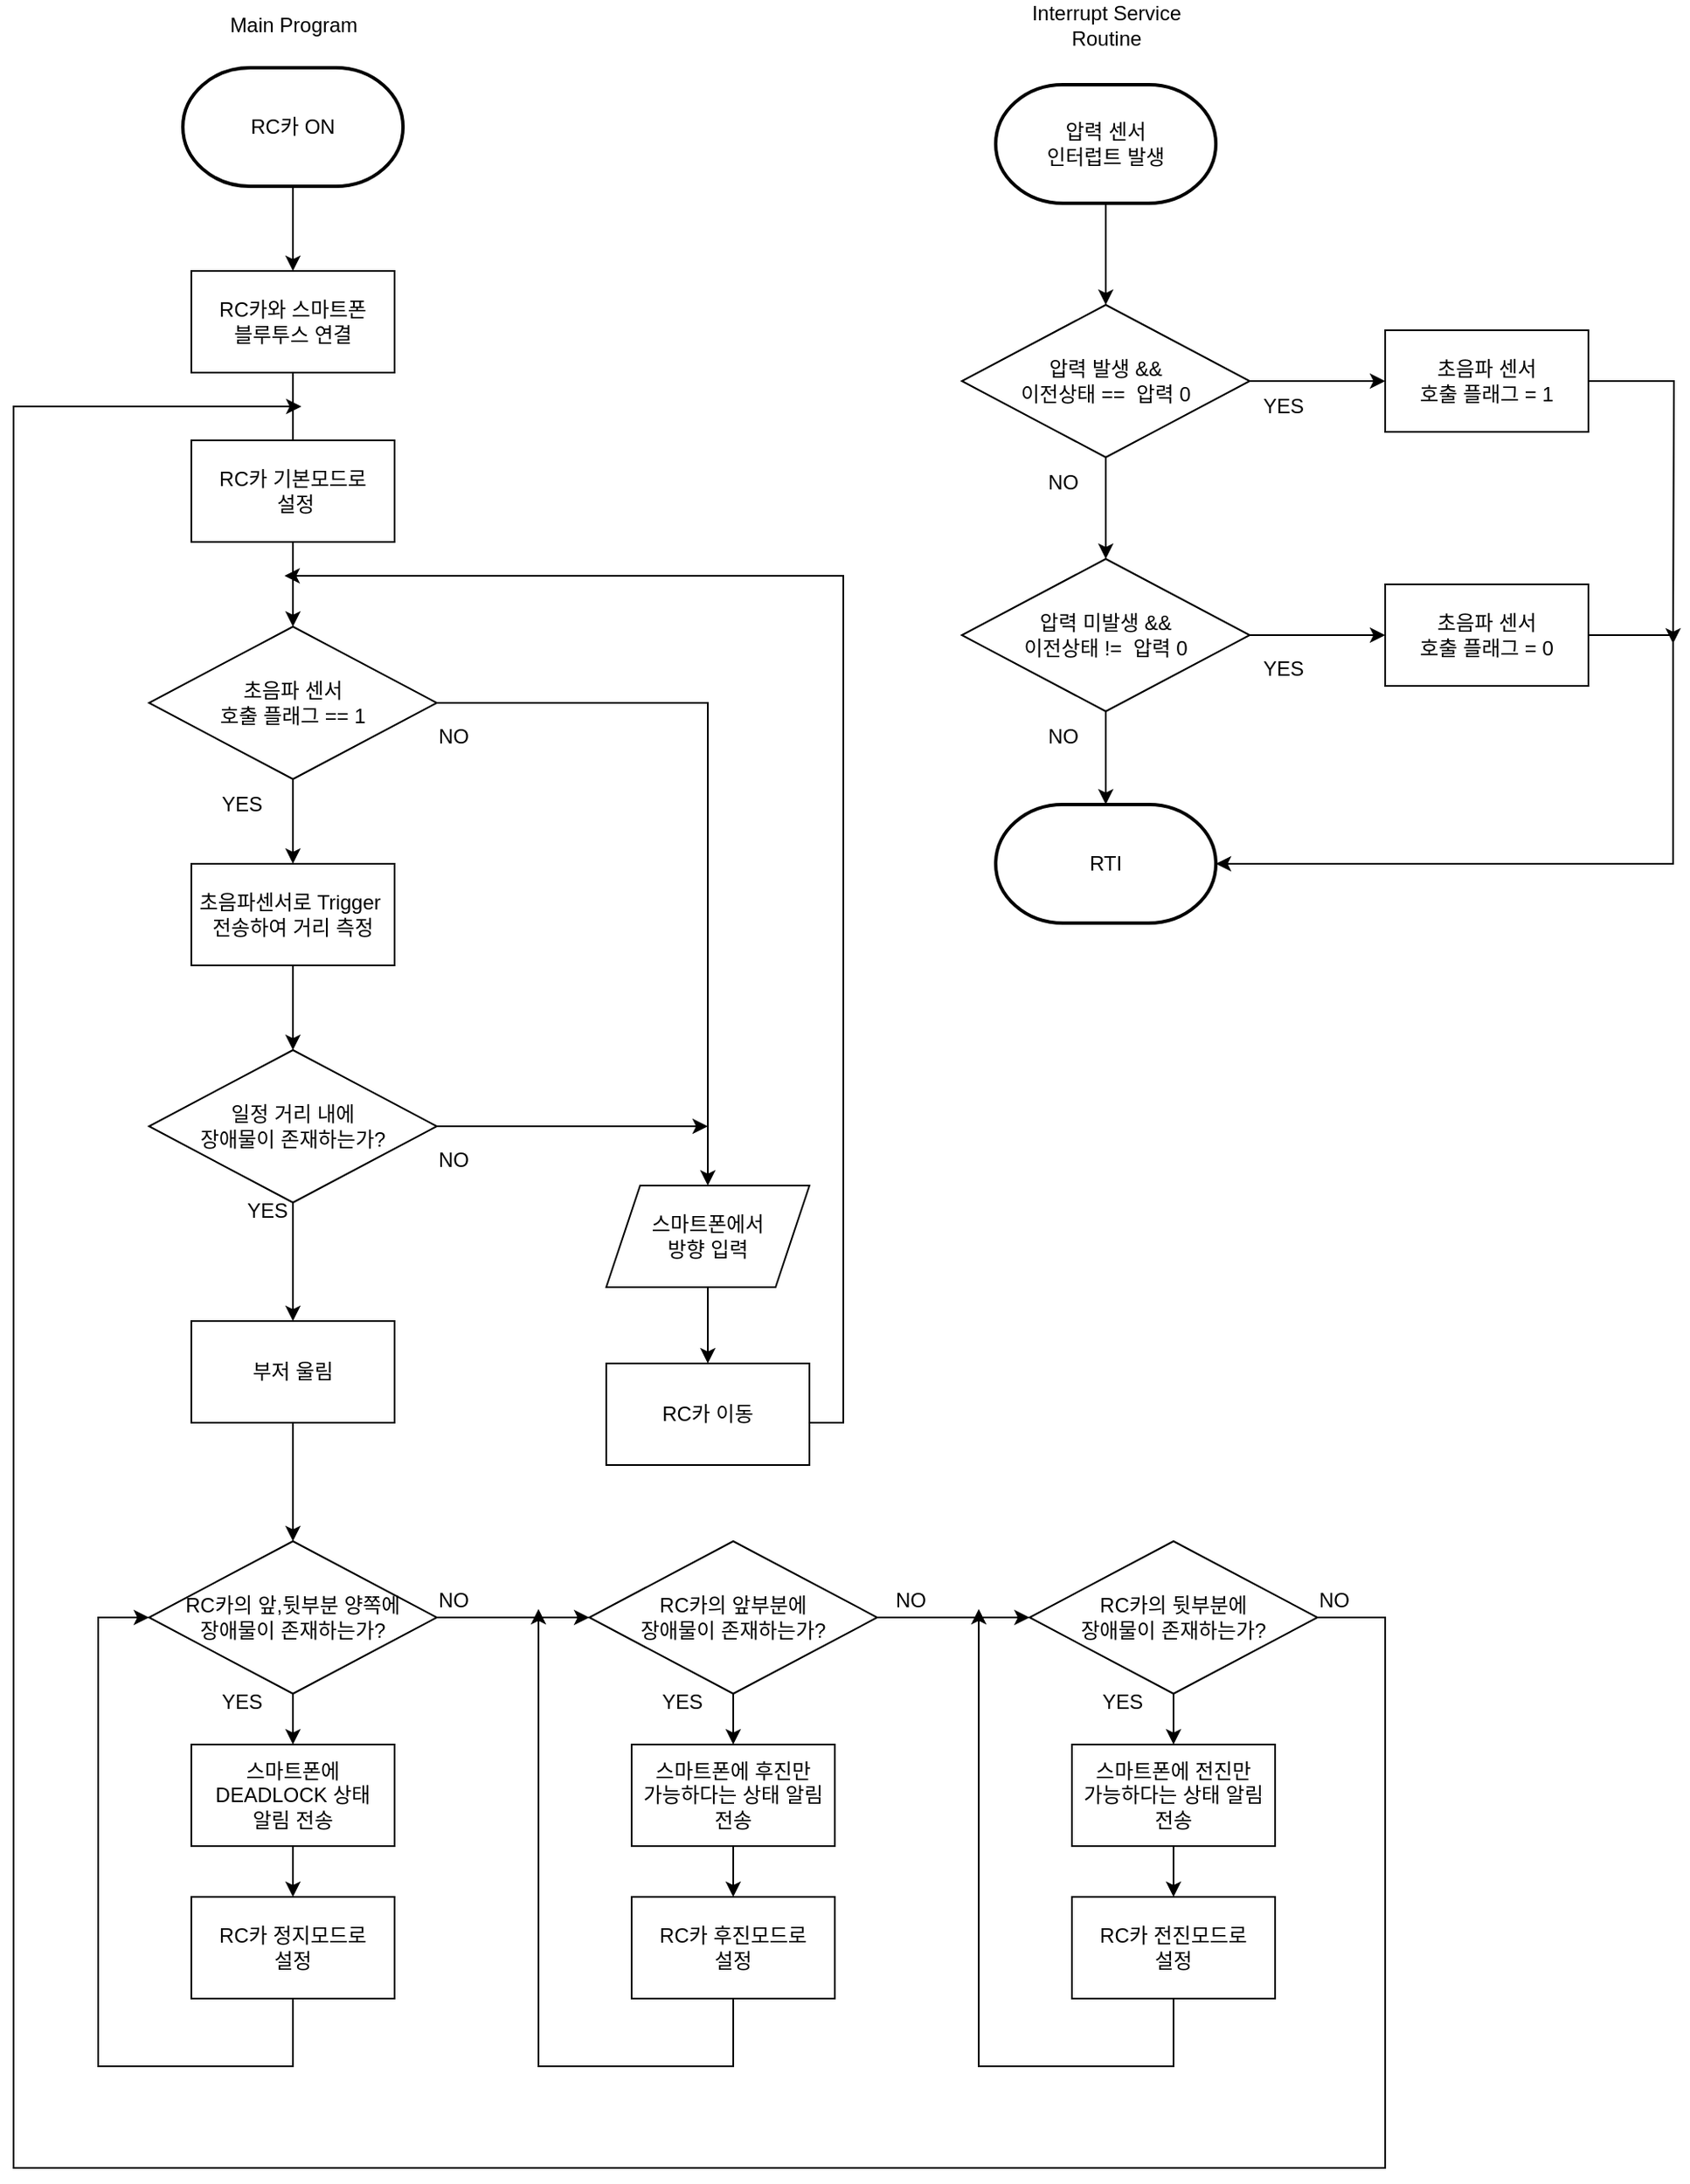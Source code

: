 <mxfile version="15.6.5" type="device"><diagram id="C5RBs43oDa-KdzZeNtuy" name="Page-1"><mxGraphModel dx="1673" dy="829" grid="1" gridSize="10" guides="1" tooltips="1" connect="1" arrows="1" fold="1" page="1" pageScale="1" pageWidth="827" pageHeight="1169" math="0" shadow="0"><root><mxCell id="WIyWlLk6GJQsqaUBKTNV-0"/><mxCell id="WIyWlLk6GJQsqaUBKTNV-1" parent="WIyWlLk6GJQsqaUBKTNV-0"/><mxCell id="Ph25joJ_-rBzq6rPuhgD-67" style="edgeStyle=orthogonalEdgeStyle;rounded=0;orthogonalLoop=1;jettySize=auto;html=1;" parent="WIyWlLk6GJQsqaUBKTNV-1" source="Ph25joJ_-rBzq6rPuhgD-64" target="Ph25joJ_-rBzq6rPuhgD-65" edge="1"><mxGeometry relative="1" as="geometry"/></mxCell><mxCell id="Ph25joJ_-rBzq6rPuhgD-64" value="RC카 ON" style="strokeWidth=2;html=1;shape=mxgraph.flowchart.terminator;whiteSpace=wrap;" parent="WIyWlLk6GJQsqaUBKTNV-1" vertex="1"><mxGeometry x="190" y="80" width="130" height="70" as="geometry"/></mxCell><mxCell id="Ph25joJ_-rBzq6rPuhgD-68" style="edgeStyle=orthogonalEdgeStyle;rounded=0;orthogonalLoop=1;jettySize=auto;html=1;entryX=0.5;entryY=0;entryDx=0;entryDy=0;" parent="WIyWlLk6GJQsqaUBKTNV-1" source="Ph25joJ_-rBzq6rPuhgD-65" target="Ph25joJ_-rBzq6rPuhgD-70" edge="1"><mxGeometry relative="1" as="geometry"><mxPoint x="255" y="330" as="targetPoint"/></mxGeometry></mxCell><mxCell id="Ph25joJ_-rBzq6rPuhgD-65" value="RC카와 스마트폰&lt;br&gt;블루투스 연결" style="rounded=0;whiteSpace=wrap;html=1;" parent="WIyWlLk6GJQsqaUBKTNV-1" vertex="1"><mxGeometry x="195" y="200" width="120" height="60" as="geometry"/></mxCell><mxCell id="Ph25joJ_-rBzq6rPuhgD-93" style="edgeStyle=orthogonalEdgeStyle;rounded=0;orthogonalLoop=1;jettySize=auto;html=1;entryX=0.5;entryY=0;entryDx=0;entryDy=0;" parent="WIyWlLk6GJQsqaUBKTNV-1" source="Ph25joJ_-rBzq6rPuhgD-69" target="Ph25joJ_-rBzq6rPuhgD-90" edge="1"><mxGeometry relative="1" as="geometry"/></mxCell><mxCell id="Ph25joJ_-rBzq6rPuhgD-103" style="edgeStyle=orthogonalEdgeStyle;rounded=0;orthogonalLoop=1;jettySize=auto;html=1;strokeColor=default;labelBackgroundColor=default;fontColor=default;" parent="WIyWlLk6GJQsqaUBKTNV-1" source="Ph25joJ_-rBzq6rPuhgD-69" edge="1"><mxGeometry relative="1" as="geometry"><mxPoint x="500" y="705" as="targetPoint"/></mxGeometry></mxCell><mxCell id="Ph25joJ_-rBzq6rPuhgD-69" value="일정 거리 내에 &lt;br&gt;장애물이 존재하는가?" style="rhombus;whiteSpace=wrap;html=1;" parent="WIyWlLk6GJQsqaUBKTNV-1" vertex="1"><mxGeometry x="170" y="660" width="170" height="90" as="geometry"/></mxCell><mxCell id="Ph25joJ_-rBzq6rPuhgD-102" style="edgeStyle=orthogonalEdgeStyle;rounded=0;orthogonalLoop=1;jettySize=auto;html=1;entryX=0.5;entryY=0;entryDx=0;entryDy=0;" parent="WIyWlLk6GJQsqaUBKTNV-1" source="Ph25joJ_-rBzq6rPuhgD-70" target="Ph25joJ_-rBzq6rPuhgD-78" edge="1"><mxGeometry relative="1" as="geometry"><mxPoint x="450" y="455" as="targetPoint"/></mxGeometry></mxCell><mxCell id="Ph25joJ_-rBzq6rPuhgD-121" style="edgeStyle=orthogonalEdgeStyle;rounded=0;orthogonalLoop=1;jettySize=auto;html=1;entryX=0.5;entryY=0;entryDx=0;entryDy=0;" parent="WIyWlLk6GJQsqaUBKTNV-1" source="Ph25joJ_-rBzq6rPuhgD-70" target="Ph25joJ_-rBzq6rPuhgD-119" edge="1"><mxGeometry relative="1" as="geometry"/></mxCell><mxCell id="Ph25joJ_-rBzq6rPuhgD-70" value="초음파 센서&lt;br&gt;호출 플래그 == 1" style="rhombus;whiteSpace=wrap;html=1;" parent="WIyWlLk6GJQsqaUBKTNV-1" vertex="1"><mxGeometry x="170" y="410" width="170" height="90" as="geometry"/></mxCell><mxCell id="Ph25joJ_-rBzq6rPuhgD-83" style="edgeStyle=orthogonalEdgeStyle;rounded=0;orthogonalLoop=1;jettySize=auto;html=1;entryX=0.5;entryY=0;entryDx=0;entryDy=0;strokeColor=default;labelBackgroundColor=default;fontColor=default;" parent="WIyWlLk6GJQsqaUBKTNV-1" source="Ph25joJ_-rBzq6rPuhgD-78" target="Ph25joJ_-rBzq6rPuhgD-79" edge="1"><mxGeometry relative="1" as="geometry"/></mxCell><mxCell id="Ph25joJ_-rBzq6rPuhgD-78" value="스마트폰에서 &lt;br&gt;방향 입력" style="shape=parallelogram;perimeter=parallelogramPerimeter;whiteSpace=wrap;html=1;fixedSize=1;strokeColor=default;labelBackgroundColor=default;fontColor=default;" parent="WIyWlLk6GJQsqaUBKTNV-1" vertex="1"><mxGeometry x="440" y="740" width="120" height="60" as="geometry"/></mxCell><mxCell id="Ph25joJ_-rBzq6rPuhgD-123" style="edgeStyle=orthogonalEdgeStyle;rounded=0;orthogonalLoop=1;jettySize=auto;html=1;strokeColor=default;labelBackgroundColor=default;fontColor=default;" parent="WIyWlLk6GJQsqaUBKTNV-1" source="Ph25joJ_-rBzq6rPuhgD-79" edge="1"><mxGeometry relative="1" as="geometry"><mxPoint x="250" y="380" as="targetPoint"/><Array as="points"><mxPoint x="580" y="880"/><mxPoint x="580" y="380"/><mxPoint x="250" y="380"/></Array></mxGeometry></mxCell><mxCell id="Ph25joJ_-rBzq6rPuhgD-79" value="RC카 이동" style="rounded=0;whiteSpace=wrap;html=1;strokeColor=default;labelBackgroundColor=default;fontColor=default;" parent="WIyWlLk6GJQsqaUBKTNV-1" vertex="1"><mxGeometry x="440" y="845" width="120" height="60" as="geometry"/></mxCell><mxCell id="Ph25joJ_-rBzq6rPuhgD-88" value="NO" style="text;html=1;strokeColor=none;fillColor=none;align=center;verticalAlign=middle;whiteSpace=wrap;rounded=0;" parent="WIyWlLk6GJQsqaUBKTNV-1" vertex="1"><mxGeometry x="320" y="460" width="60" height="30" as="geometry"/></mxCell><mxCell id="Ph25joJ_-rBzq6rPuhgD-89" value="YES" style="text;html=1;strokeColor=none;fillColor=none;align=center;verticalAlign=middle;whiteSpace=wrap;rounded=0;" parent="WIyWlLk6GJQsqaUBKTNV-1" vertex="1"><mxGeometry x="195" y="500" width="60" height="30" as="geometry"/></mxCell><mxCell id="Izph4YJ1CZVnMWlPrsz2-2" style="edgeStyle=orthogonalEdgeStyle;rounded=0;orthogonalLoop=1;jettySize=auto;html=1;entryX=0.5;entryY=0;entryDx=0;entryDy=0;labelBackgroundColor=default;fontColor=default;strokeColor=default;" edge="1" parent="WIyWlLk6GJQsqaUBKTNV-1" source="Ph25joJ_-rBzq6rPuhgD-90" target="Izph4YJ1CZVnMWlPrsz2-0"><mxGeometry relative="1" as="geometry"/></mxCell><mxCell id="Ph25joJ_-rBzq6rPuhgD-90" value="부저 울림" style="rounded=0;whiteSpace=wrap;html=1;fillColor=default;strokeColor=default;fontColor=default;" parent="WIyWlLk6GJQsqaUBKTNV-1" vertex="1"><mxGeometry x="195" y="820" width="120" height="60" as="geometry"/></mxCell><mxCell id="Ph25joJ_-rBzq6rPuhgD-98" value="YES" style="text;html=1;strokeColor=none;fillColor=none;align=center;verticalAlign=middle;whiteSpace=wrap;rounded=0;" parent="WIyWlLk6GJQsqaUBKTNV-1" vertex="1"><mxGeometry x="210" y="740" width="60" height="30" as="geometry"/></mxCell><mxCell id="Ph25joJ_-rBzq6rPuhgD-99" value="NO" style="text;html=1;strokeColor=none;fillColor=none;align=center;verticalAlign=middle;whiteSpace=wrap;rounded=0;fontColor=default;" parent="WIyWlLk6GJQsqaUBKTNV-1" vertex="1"><mxGeometry x="320" y="710" width="60" height="30" as="geometry"/></mxCell><mxCell id="Ph25joJ_-rBzq6rPuhgD-105" style="edgeStyle=orthogonalEdgeStyle;rounded=0;orthogonalLoop=1;jettySize=auto;html=1;entryX=0.5;entryY=0;entryDx=0;entryDy=0;strokeColor=default;labelBackgroundColor=default;fontColor=default;" parent="WIyWlLk6GJQsqaUBKTNV-1" source="Ph25joJ_-rBzq6rPuhgD-106" target="Ph25joJ_-rBzq6rPuhgD-109" edge="1"><mxGeometry relative="1" as="geometry"/></mxCell><mxCell id="Ph25joJ_-rBzq6rPuhgD-106" value="압력 센서 &lt;br&gt;인터럽트 발생" style="strokeWidth=2;html=1;shape=mxgraph.flowchart.terminator;whiteSpace=wrap;strokeColor=default;labelBackgroundColor=default;fontColor=default;" parent="WIyWlLk6GJQsqaUBKTNV-1" vertex="1"><mxGeometry x="670" y="90" width="130" height="70" as="geometry"/></mxCell><mxCell id="Ph25joJ_-rBzq6rPuhgD-107" style="edgeStyle=orthogonalEdgeStyle;rounded=0;orthogonalLoop=1;jettySize=auto;html=1;entryX=0.5;entryY=0;entryDx=0;entryDy=0;strokeColor=default;labelBackgroundColor=default;fontColor=default;" parent="WIyWlLk6GJQsqaUBKTNV-1" source="Ph25joJ_-rBzq6rPuhgD-109" target="Ph25joJ_-rBzq6rPuhgD-111" edge="1"><mxGeometry relative="1" as="geometry"/></mxCell><mxCell id="Ph25joJ_-rBzq6rPuhgD-108" style="edgeStyle=orthogonalEdgeStyle;rounded=0;orthogonalLoop=1;jettySize=auto;html=1;entryX=0;entryY=0.5;entryDx=0;entryDy=0;strokeColor=default;labelBackgroundColor=default;fontColor=default;" parent="WIyWlLk6GJQsqaUBKTNV-1" source="Ph25joJ_-rBzq6rPuhgD-109" target="Ph25joJ_-rBzq6rPuhgD-114" edge="1"><mxGeometry relative="1" as="geometry"><mxPoint x="890" y="265" as="targetPoint"/></mxGeometry></mxCell><mxCell id="Ph25joJ_-rBzq6rPuhgD-109" value="압력 발생 &amp;amp;&amp;amp; &lt;br&gt;이전상태 ==&amp;nbsp; 압력 0" style="rhombus;whiteSpace=wrap;html=1;strokeColor=default;labelBackgroundColor=default;fontColor=default;" parent="WIyWlLk6GJQsqaUBKTNV-1" vertex="1"><mxGeometry x="650" y="220" width="170" height="90" as="geometry"/></mxCell><mxCell id="Ph25joJ_-rBzq6rPuhgD-110" style="edgeStyle=orthogonalEdgeStyle;rounded=0;orthogonalLoop=1;jettySize=auto;html=1;entryX=0;entryY=0.5;entryDx=0;entryDy=0;strokeColor=default;labelBackgroundColor=default;fontColor=default;" parent="WIyWlLk6GJQsqaUBKTNV-1" source="Ph25joJ_-rBzq6rPuhgD-111" target="Ph25joJ_-rBzq6rPuhgD-115" edge="1"><mxGeometry relative="1" as="geometry"/></mxCell><mxCell id="Ph25joJ_-rBzq6rPuhgD-126" style="edgeStyle=orthogonalEdgeStyle;rounded=0;orthogonalLoop=1;jettySize=auto;html=1;entryX=0.5;entryY=0;entryDx=0;entryDy=0;entryPerimeter=0;strokeColor=default;labelBackgroundColor=default;fontColor=default;" parent="WIyWlLk6GJQsqaUBKTNV-1" source="Ph25joJ_-rBzq6rPuhgD-111" target="Ph25joJ_-rBzq6rPuhgD-125" edge="1"><mxGeometry relative="1" as="geometry"/></mxCell><mxCell id="Ph25joJ_-rBzq6rPuhgD-111" value="압력 미발생 &amp;amp;&amp;amp; &lt;br&gt;이전상태 !=&amp;nbsp; 압력 0" style="rhombus;whiteSpace=wrap;html=1;strokeColor=default;labelBackgroundColor=default;fontColor=default;" parent="WIyWlLk6GJQsqaUBKTNV-1" vertex="1"><mxGeometry x="650" y="370" width="170" height="90" as="geometry"/></mxCell><mxCell id="Ph25joJ_-rBzq6rPuhgD-112" value="NO" style="text;html=1;strokeColor=none;fillColor=none;align=center;verticalAlign=middle;whiteSpace=wrap;rounded=0;labelBackgroundColor=default;fontColor=default;" parent="WIyWlLk6GJQsqaUBKTNV-1" vertex="1"><mxGeometry x="680" y="310" width="60" height="30" as="geometry"/></mxCell><mxCell id="Ph25joJ_-rBzq6rPuhgD-113" value="YES" style="text;html=1;strokeColor=none;fillColor=none;align=center;verticalAlign=middle;whiteSpace=wrap;rounded=0;labelBackgroundColor=default;fontColor=default;" parent="WIyWlLk6GJQsqaUBKTNV-1" vertex="1"><mxGeometry x="810" y="265" width="60" height="30" as="geometry"/></mxCell><mxCell id="Ph25joJ_-rBzq6rPuhgD-128" style="edgeStyle=orthogonalEdgeStyle;rounded=0;orthogonalLoop=1;jettySize=auto;html=1;strokeColor=default;labelBackgroundColor=default;fontColor=default;" parent="WIyWlLk6GJQsqaUBKTNV-1" source="Ph25joJ_-rBzq6rPuhgD-114" edge="1"><mxGeometry relative="1" as="geometry"><mxPoint x="1070" y="420" as="targetPoint"/></mxGeometry></mxCell><mxCell id="Ph25joJ_-rBzq6rPuhgD-114" value="초음파 센서 &lt;br&gt;호출 플래그 = 1" style="rounded=0;whiteSpace=wrap;html=1;strokeColor=default;labelBackgroundColor=default;fontColor=default;" parent="WIyWlLk6GJQsqaUBKTNV-1" vertex="1"><mxGeometry x="900" y="235" width="120" height="60" as="geometry"/></mxCell><mxCell id="Ph25joJ_-rBzq6rPuhgD-127" style="edgeStyle=orthogonalEdgeStyle;rounded=0;orthogonalLoop=1;jettySize=auto;html=1;entryX=1;entryY=0.5;entryDx=0;entryDy=0;entryPerimeter=0;strokeColor=default;labelBackgroundColor=default;fontColor=default;" parent="WIyWlLk6GJQsqaUBKTNV-1" source="Ph25joJ_-rBzq6rPuhgD-115" target="Ph25joJ_-rBzq6rPuhgD-125" edge="1"><mxGeometry relative="1" as="geometry"><mxPoint x="810" y="550" as="targetPoint"/><Array as="points"><mxPoint x="1070" y="415"/><mxPoint x="1070" y="550"/></Array></mxGeometry></mxCell><mxCell id="Ph25joJ_-rBzq6rPuhgD-115" value="초음파 센서&lt;br&gt;호출 플래그 = 0" style="rounded=0;whiteSpace=wrap;html=1;strokeColor=default;labelBackgroundColor=default;fontColor=default;" parent="WIyWlLk6GJQsqaUBKTNV-1" vertex="1"><mxGeometry x="900" y="385" width="120" height="60" as="geometry"/></mxCell><mxCell id="Ph25joJ_-rBzq6rPuhgD-116" value="YES" style="text;html=1;strokeColor=none;fillColor=none;align=center;verticalAlign=middle;whiteSpace=wrap;rounded=0;labelBackgroundColor=default;fontColor=default;" parent="WIyWlLk6GJQsqaUBKTNV-1" vertex="1"><mxGeometry x="810" y="420" width="60" height="30" as="geometry"/></mxCell><mxCell id="Ph25joJ_-rBzq6rPuhgD-117" value="Main Program" style="text;html=1;strokeColor=none;fillColor=none;align=center;verticalAlign=middle;whiteSpace=wrap;rounded=0;" parent="WIyWlLk6GJQsqaUBKTNV-1" vertex="1"><mxGeometry x="207.5" y="40" width="95" height="30" as="geometry"/></mxCell><mxCell id="Ph25joJ_-rBzq6rPuhgD-118" value="Interrupt Service Routine" style="text;html=1;strokeColor=none;fillColor=none;align=center;verticalAlign=middle;whiteSpace=wrap;rounded=0;labelBackgroundColor=default;fontColor=default;" parent="WIyWlLk6GJQsqaUBKTNV-1" vertex="1"><mxGeometry x="687.5" y="40" width="95" height="30" as="geometry"/></mxCell><mxCell id="Ph25joJ_-rBzq6rPuhgD-122" style="edgeStyle=orthogonalEdgeStyle;rounded=0;orthogonalLoop=1;jettySize=auto;html=1;entryX=0.5;entryY=0;entryDx=0;entryDy=0;" parent="WIyWlLk6GJQsqaUBKTNV-1" source="Ph25joJ_-rBzq6rPuhgD-119" target="Ph25joJ_-rBzq6rPuhgD-69" edge="1"><mxGeometry relative="1" as="geometry"/></mxCell><mxCell id="Ph25joJ_-rBzq6rPuhgD-119" value="초음파센서로 Trigger&amp;nbsp; 전송하여 거리 측정" style="rounded=0;whiteSpace=wrap;html=1;" parent="WIyWlLk6GJQsqaUBKTNV-1" vertex="1"><mxGeometry x="195" y="550" width="120" height="60" as="geometry"/></mxCell><mxCell id="Ph25joJ_-rBzq6rPuhgD-125" value="RTI" style="strokeWidth=2;html=1;shape=mxgraph.flowchart.terminator;whiteSpace=wrap;strokeColor=default;labelBackgroundColor=default;fontColor=default;" parent="WIyWlLk6GJQsqaUBKTNV-1" vertex="1"><mxGeometry x="670" y="515" width="130" height="70" as="geometry"/></mxCell><mxCell id="Ph25joJ_-rBzq6rPuhgD-129" value="NO" style="text;html=1;strokeColor=none;fillColor=none;align=center;verticalAlign=middle;whiteSpace=wrap;rounded=0;labelBackgroundColor=default;fontColor=default;" parent="WIyWlLk6GJQsqaUBKTNV-1" vertex="1"><mxGeometry x="680" y="460" width="60" height="30" as="geometry"/></mxCell><mxCell id="Izph4YJ1CZVnMWlPrsz2-7" style="edgeStyle=orthogonalEdgeStyle;rounded=0;orthogonalLoop=1;jettySize=auto;html=1;entryX=0;entryY=0.5;entryDx=0;entryDy=0;labelBackgroundColor=default;fontColor=default;strokeColor=default;" edge="1" parent="WIyWlLk6GJQsqaUBKTNV-1" source="Izph4YJ1CZVnMWlPrsz2-0" target="Izph4YJ1CZVnMWlPrsz2-6"><mxGeometry relative="1" as="geometry"/></mxCell><mxCell id="Izph4YJ1CZVnMWlPrsz2-16" style="edgeStyle=orthogonalEdgeStyle;rounded=0;orthogonalLoop=1;jettySize=auto;html=1;entryX=0.5;entryY=0;entryDx=0;entryDy=0;labelBackgroundColor=default;fontColor=default;strokeColor=default;" edge="1" parent="WIyWlLk6GJQsqaUBKTNV-1" source="Izph4YJ1CZVnMWlPrsz2-0" target="Izph4YJ1CZVnMWlPrsz2-15"><mxGeometry relative="1" as="geometry"/></mxCell><mxCell id="Izph4YJ1CZVnMWlPrsz2-0" value="RC카의 앞,뒷부분 양쪽에&lt;br&gt;장애물이 존재하는가?" style="rhombus;whiteSpace=wrap;html=1;fillColor=default;strokeColor=default;fontColor=default;" vertex="1" parent="WIyWlLk6GJQsqaUBKTNV-1"><mxGeometry x="170" y="950" width="170" height="90" as="geometry"/></mxCell><mxCell id="Izph4YJ1CZVnMWlPrsz2-3" value="YES" style="text;html=1;strokeColor=none;fillColor=none;align=center;verticalAlign=middle;whiteSpace=wrap;rounded=0;fontColor=default;" vertex="1" parent="WIyWlLk6GJQsqaUBKTNV-1"><mxGeometry x="195" y="1030" width="60" height="30" as="geometry"/></mxCell><mxCell id="Izph4YJ1CZVnMWlPrsz2-4" value="NO" style="text;html=1;strokeColor=none;fillColor=none;align=center;verticalAlign=middle;whiteSpace=wrap;rounded=0;fontColor=default;" vertex="1" parent="WIyWlLk6GJQsqaUBKTNV-1"><mxGeometry x="320" y="970" width="60" height="30" as="geometry"/></mxCell><mxCell id="Izph4YJ1CZVnMWlPrsz2-20" style="edgeStyle=orthogonalEdgeStyle;rounded=0;orthogonalLoop=1;jettySize=auto;html=1;entryX=0.5;entryY=0;entryDx=0;entryDy=0;labelBackgroundColor=default;fontColor=default;strokeColor=default;" edge="1" parent="WIyWlLk6GJQsqaUBKTNV-1" source="Izph4YJ1CZVnMWlPrsz2-6" target="Izph4YJ1CZVnMWlPrsz2-18"><mxGeometry relative="1" as="geometry"/></mxCell><mxCell id="Izph4YJ1CZVnMWlPrsz2-34" style="edgeStyle=orthogonalEdgeStyle;rounded=0;orthogonalLoop=1;jettySize=auto;html=1;entryX=0;entryY=0.5;entryDx=0;entryDy=0;labelBackgroundColor=default;fontColor=default;strokeColor=default;" edge="1" parent="WIyWlLk6GJQsqaUBKTNV-1" source="Izph4YJ1CZVnMWlPrsz2-6" target="Izph4YJ1CZVnMWlPrsz2-28"><mxGeometry relative="1" as="geometry"/></mxCell><mxCell id="Izph4YJ1CZVnMWlPrsz2-6" value="RC카의 앞부분에&lt;br&gt;장애물이 존재하는가?" style="rhombus;whiteSpace=wrap;html=1;fillColor=default;strokeColor=default;fontColor=default;labelBackgroundColor=default;" vertex="1" parent="WIyWlLk6GJQsqaUBKTNV-1"><mxGeometry x="430" y="950" width="170" height="90" as="geometry"/></mxCell><mxCell id="Izph4YJ1CZVnMWlPrsz2-14" style="edgeStyle=orthogonalEdgeStyle;rounded=0;orthogonalLoop=1;jettySize=auto;html=1;labelBackgroundColor=default;fontColor=default;strokeColor=default;entryX=0;entryY=0.5;entryDx=0;entryDy=0;exitX=0.5;exitY=1;exitDx=0;exitDy=0;" edge="1" parent="WIyWlLk6GJQsqaUBKTNV-1" source="Izph4YJ1CZVnMWlPrsz2-12" target="Izph4YJ1CZVnMWlPrsz2-0"><mxGeometry relative="1" as="geometry"><mxPoint x="120" y="990" as="targetPoint"/><Array as="points"><mxPoint x="255" y="1260"/><mxPoint x="140" y="1260"/><mxPoint x="140" y="995"/></Array></mxGeometry></mxCell><mxCell id="Izph4YJ1CZVnMWlPrsz2-12" value="RC카 정지모드로&lt;br&gt;설정" style="rounded=0;whiteSpace=wrap;html=1;labelBackgroundColor=default;fontColor=default;strokeColor=default;fillColor=default;" vertex="1" parent="WIyWlLk6GJQsqaUBKTNV-1"><mxGeometry x="195" y="1160" width="120" height="60" as="geometry"/></mxCell><mxCell id="Izph4YJ1CZVnMWlPrsz2-17" style="edgeStyle=orthogonalEdgeStyle;rounded=0;orthogonalLoop=1;jettySize=auto;html=1;entryX=0.5;entryY=0;entryDx=0;entryDy=0;labelBackgroundColor=default;fontColor=default;strokeColor=default;" edge="1" parent="WIyWlLk6GJQsqaUBKTNV-1" source="Izph4YJ1CZVnMWlPrsz2-15" target="Izph4YJ1CZVnMWlPrsz2-12"><mxGeometry relative="1" as="geometry"/></mxCell><mxCell id="Izph4YJ1CZVnMWlPrsz2-15" value="스마트폰에 DEADLOCK 상태 &lt;br&gt;알림 전송" style="rounded=0;whiteSpace=wrap;html=1;labelBackgroundColor=default;fontColor=default;strokeColor=default;fillColor=default;" vertex="1" parent="WIyWlLk6GJQsqaUBKTNV-1"><mxGeometry x="195" y="1070" width="120" height="60" as="geometry"/></mxCell><mxCell id="Izph4YJ1CZVnMWlPrsz2-26" style="edgeStyle=orthogonalEdgeStyle;rounded=0;orthogonalLoop=1;jettySize=auto;html=1;labelBackgroundColor=default;fontColor=default;strokeColor=default;" edge="1" parent="WIyWlLk6GJQsqaUBKTNV-1" source="Izph4YJ1CZVnMWlPrsz2-18" target="Izph4YJ1CZVnMWlPrsz2-21"><mxGeometry relative="1" as="geometry"/></mxCell><mxCell id="Izph4YJ1CZVnMWlPrsz2-18" value="스마트폰에 후진만 &lt;br&gt;가능하다는 상태 알림 전송" style="rounded=0;whiteSpace=wrap;html=1;labelBackgroundColor=default;fontColor=default;strokeColor=default;fillColor=default;" vertex="1" parent="WIyWlLk6GJQsqaUBKTNV-1"><mxGeometry x="455" y="1070" width="120" height="60" as="geometry"/></mxCell><mxCell id="Izph4YJ1CZVnMWlPrsz2-23" style="edgeStyle=orthogonalEdgeStyle;rounded=0;orthogonalLoop=1;jettySize=auto;html=1;labelBackgroundColor=default;fontColor=default;strokeColor=default;" edge="1" parent="WIyWlLk6GJQsqaUBKTNV-1" source="Izph4YJ1CZVnMWlPrsz2-21"><mxGeometry relative="1" as="geometry"><mxPoint x="400" y="990" as="targetPoint"/><Array as="points"><mxPoint x="515" y="1260"/></Array></mxGeometry></mxCell><mxCell id="Izph4YJ1CZVnMWlPrsz2-21" value="RC카 후진모드로 &lt;br&gt;설정" style="rounded=0;whiteSpace=wrap;html=1;labelBackgroundColor=default;fontColor=default;strokeColor=default;fillColor=default;" vertex="1" parent="WIyWlLk6GJQsqaUBKTNV-1"><mxGeometry x="455" y="1160" width="120" height="60" as="geometry"/></mxCell><mxCell id="Izph4YJ1CZVnMWlPrsz2-24" value="YES" style="text;html=1;strokeColor=none;fillColor=none;align=center;verticalAlign=middle;whiteSpace=wrap;rounded=0;fontColor=default;" vertex="1" parent="WIyWlLk6GJQsqaUBKTNV-1"><mxGeometry x="455" y="1030" width="60" height="30" as="geometry"/></mxCell><mxCell id="Izph4YJ1CZVnMWlPrsz2-27" style="edgeStyle=orthogonalEdgeStyle;rounded=0;orthogonalLoop=1;jettySize=auto;html=1;entryX=0.5;entryY=0;entryDx=0;entryDy=0;labelBackgroundColor=default;fontColor=default;strokeColor=default;" edge="1" parent="WIyWlLk6GJQsqaUBKTNV-1" source="Izph4YJ1CZVnMWlPrsz2-28" target="Izph4YJ1CZVnMWlPrsz2-30"><mxGeometry relative="1" as="geometry"/></mxCell><mxCell id="Izph4YJ1CZVnMWlPrsz2-28" value="RC카의 뒷부분에&lt;br&gt;장애물이 존재하는가?" style="rhombus;whiteSpace=wrap;html=1;fillColor=default;strokeColor=default;fontColor=default;labelBackgroundColor=default;" vertex="1" parent="WIyWlLk6GJQsqaUBKTNV-1"><mxGeometry x="690" y="950" width="170" height="90" as="geometry"/></mxCell><mxCell id="Izph4YJ1CZVnMWlPrsz2-29" style="edgeStyle=orthogonalEdgeStyle;rounded=0;orthogonalLoop=1;jettySize=auto;html=1;labelBackgroundColor=default;fontColor=default;strokeColor=default;" edge="1" parent="WIyWlLk6GJQsqaUBKTNV-1" source="Izph4YJ1CZVnMWlPrsz2-30" target="Izph4YJ1CZVnMWlPrsz2-32"><mxGeometry relative="1" as="geometry"/></mxCell><mxCell id="Izph4YJ1CZVnMWlPrsz2-30" value="스마트폰에 전진만 &lt;br&gt;가능하다는 상태 알림 전송" style="rounded=0;whiteSpace=wrap;html=1;labelBackgroundColor=default;fontColor=default;strokeColor=default;fillColor=default;" vertex="1" parent="WIyWlLk6GJQsqaUBKTNV-1"><mxGeometry x="715" y="1070" width="120" height="60" as="geometry"/></mxCell><mxCell id="Izph4YJ1CZVnMWlPrsz2-31" style="edgeStyle=orthogonalEdgeStyle;rounded=0;orthogonalLoop=1;jettySize=auto;html=1;labelBackgroundColor=default;fontColor=default;strokeColor=default;" edge="1" parent="WIyWlLk6GJQsqaUBKTNV-1" source="Izph4YJ1CZVnMWlPrsz2-32"><mxGeometry relative="1" as="geometry"><mxPoint x="660" y="990" as="targetPoint"/><Array as="points"><mxPoint x="775" y="1260"/></Array></mxGeometry></mxCell><mxCell id="Izph4YJ1CZVnMWlPrsz2-32" value="RC카 전진모드로 &lt;br&gt;설정" style="rounded=0;whiteSpace=wrap;html=1;labelBackgroundColor=default;fontColor=default;strokeColor=default;fillColor=default;" vertex="1" parent="WIyWlLk6GJQsqaUBKTNV-1"><mxGeometry x="715" y="1160" width="120" height="60" as="geometry"/></mxCell><mxCell id="Izph4YJ1CZVnMWlPrsz2-35" value="NO" style="text;html=1;strokeColor=none;fillColor=none;align=center;verticalAlign=middle;whiteSpace=wrap;rounded=0;fontColor=default;" vertex="1" parent="WIyWlLk6GJQsqaUBKTNV-1"><mxGeometry x="590" y="970" width="60" height="30" as="geometry"/></mxCell><mxCell id="Izph4YJ1CZVnMWlPrsz2-36" value="YES" style="text;html=1;strokeColor=none;fillColor=none;align=center;verticalAlign=middle;whiteSpace=wrap;rounded=0;fontColor=default;" vertex="1" parent="WIyWlLk6GJQsqaUBKTNV-1"><mxGeometry x="715" y="1030" width="60" height="30" as="geometry"/></mxCell><mxCell id="Izph4YJ1CZVnMWlPrsz2-40" style="edgeStyle=orthogonalEdgeStyle;rounded=0;orthogonalLoop=1;jettySize=auto;html=1;labelBackgroundColor=default;fontColor=default;strokeColor=default;exitX=1;exitY=0.5;exitDx=0;exitDy=0;" edge="1" parent="WIyWlLk6GJQsqaUBKTNV-1" source="Izph4YJ1CZVnMWlPrsz2-28"><mxGeometry relative="1" as="geometry"><mxPoint x="260" y="280" as="targetPoint"/><mxPoint x="890" y="990" as="sourcePoint"/><Array as="points"><mxPoint x="900" y="995"/><mxPoint x="900" y="1320"/><mxPoint x="90" y="1320"/><mxPoint x="90" y="280"/></Array></mxGeometry></mxCell><mxCell id="Izph4YJ1CZVnMWlPrsz2-39" value="NO" style="text;html=1;strokeColor=none;fillColor=none;align=center;verticalAlign=middle;whiteSpace=wrap;rounded=0;fontColor=default;" vertex="1" parent="WIyWlLk6GJQsqaUBKTNV-1"><mxGeometry x="840" y="970" width="60" height="30" as="geometry"/></mxCell><mxCell id="Izph4YJ1CZVnMWlPrsz2-41" value="RC카 기본모드로&lt;br&gt;&amp;nbsp;설정" style="rounded=0;whiteSpace=wrap;html=1;labelBackgroundColor=default;fontColor=default;strokeColor=default;fillColor=default;" vertex="1" parent="WIyWlLk6GJQsqaUBKTNV-1"><mxGeometry x="195" y="300" width="120" height="60" as="geometry"/></mxCell></root></mxGraphModel></diagram></mxfile>